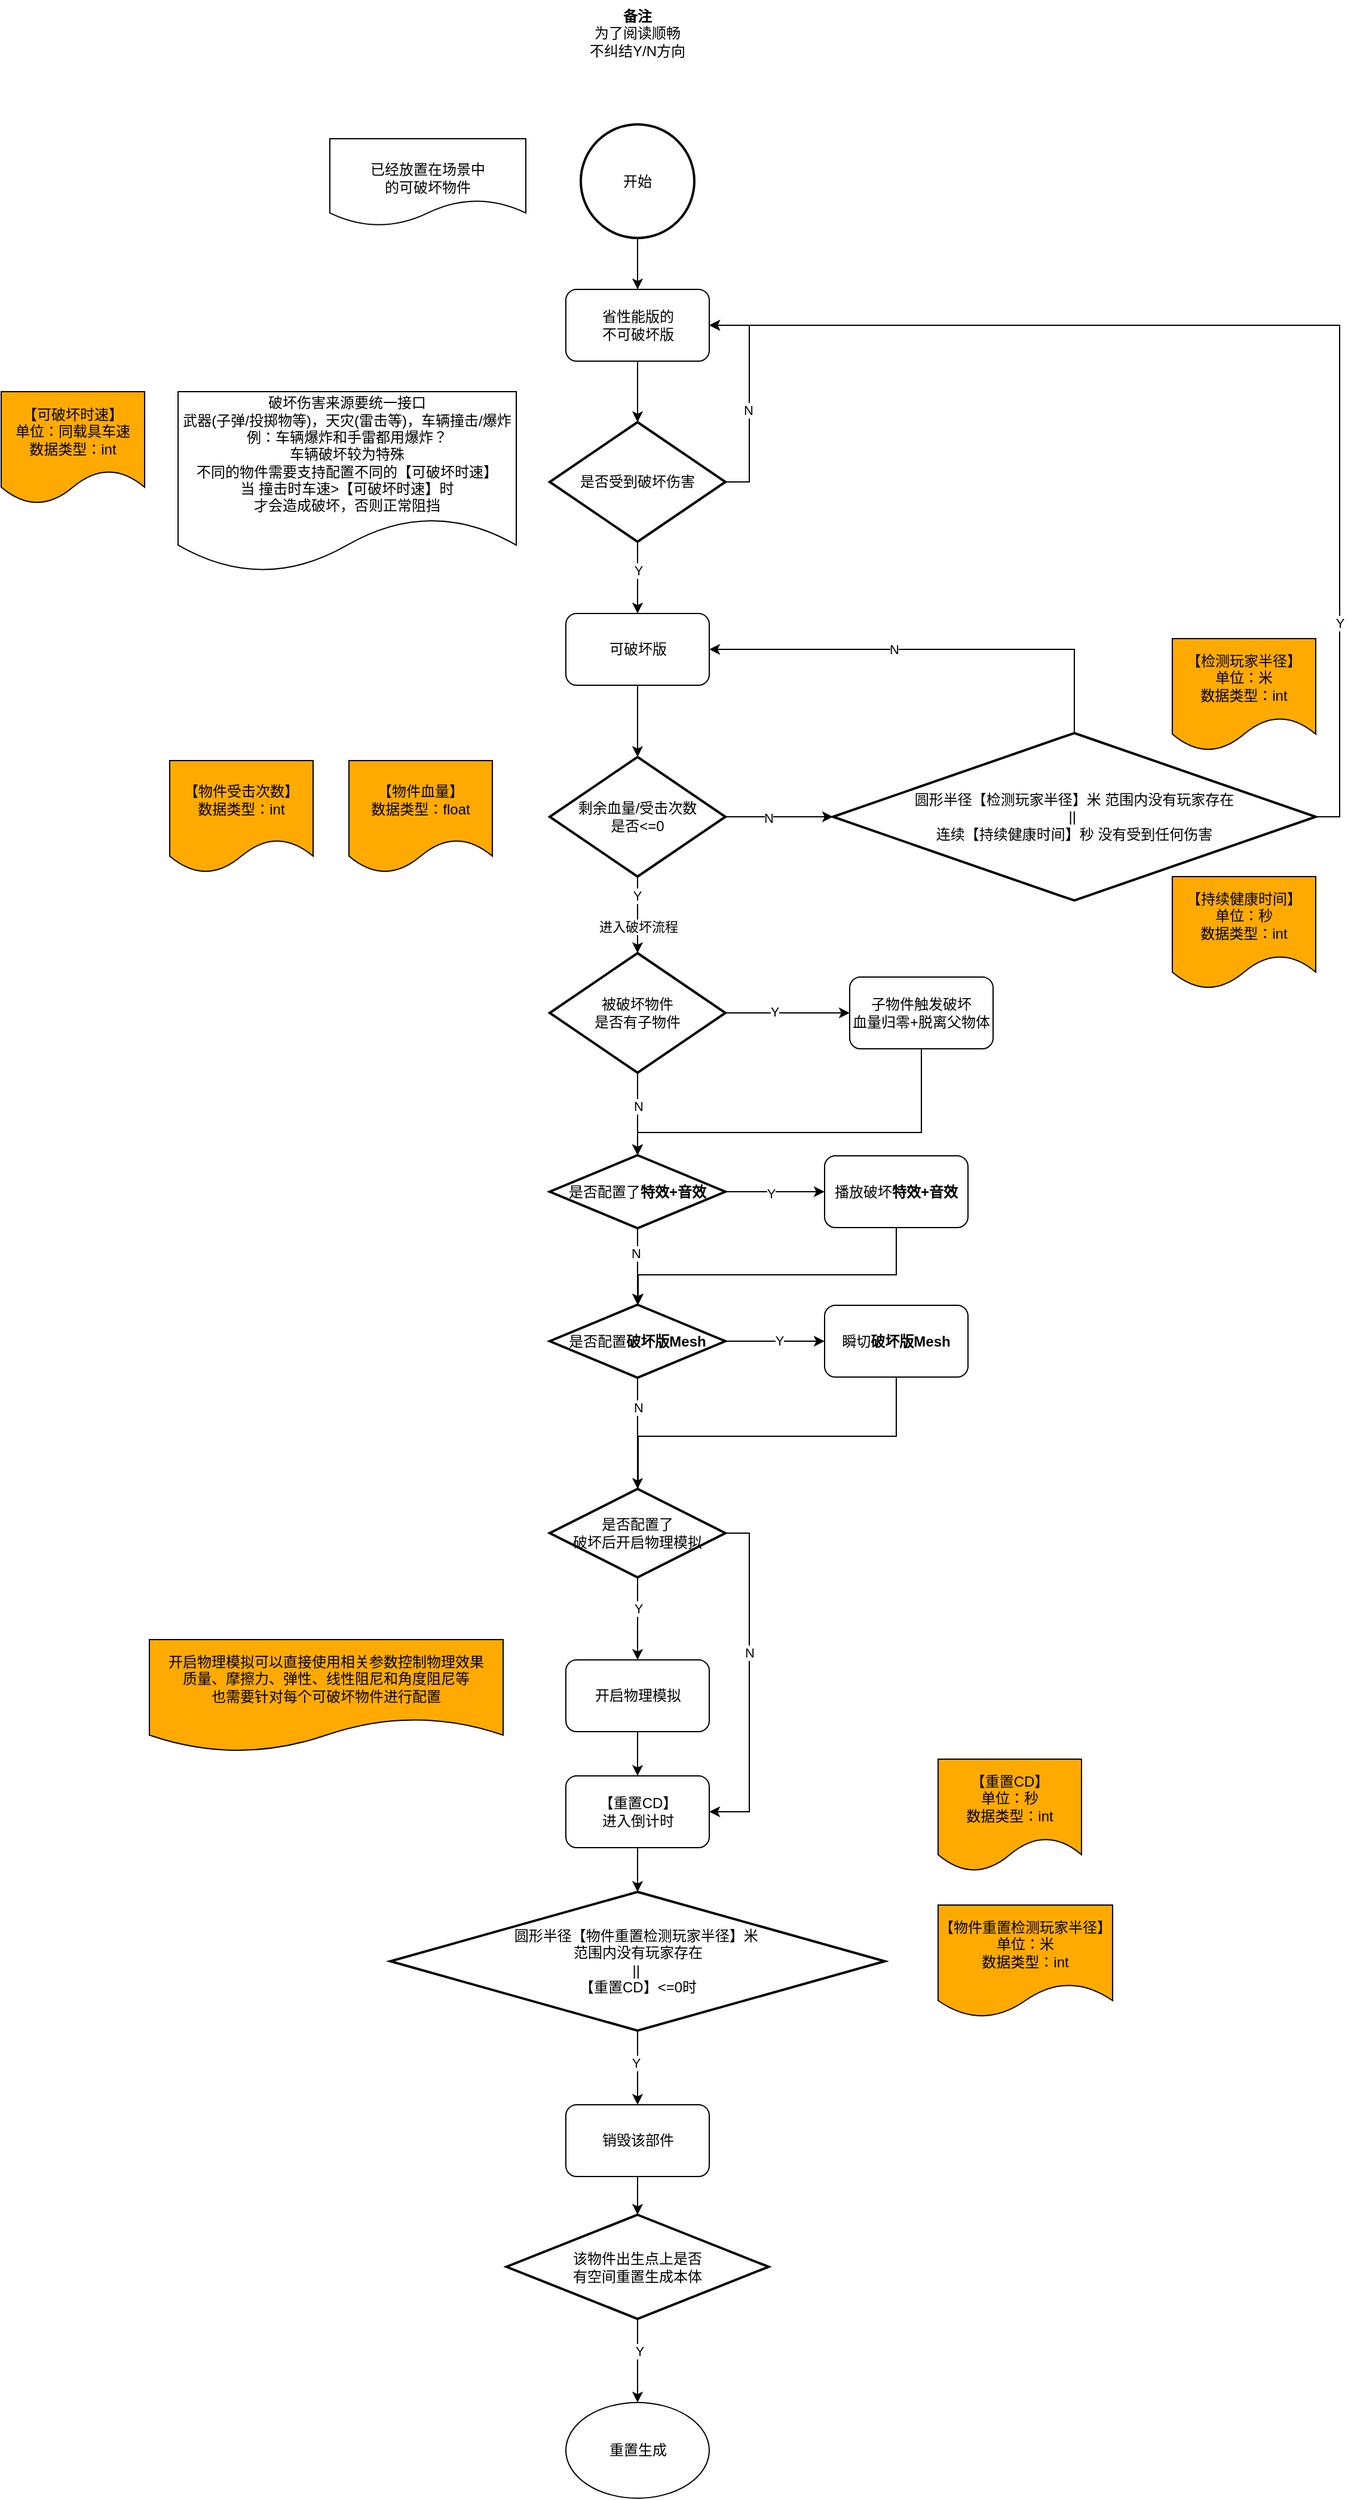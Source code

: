 <mxfile version="24.9.1">
  <diagram name="第 1 页" id="Va7lesuhmlkd4zRvfCV4">
    <mxGraphModel dx="2840" dy="1292" grid="0" gridSize="10" guides="1" tooltips="1" connect="1" arrows="1" fold="1" page="0" pageScale="1" pageWidth="827" pageHeight="1169" math="0" shadow="0">
      <root>
        <mxCell id="0" />
        <mxCell id="1" parent="0" />
        <mxCell id="n4h6cx65gVVSt2BHoM08-6" value="" style="edgeStyle=orthogonalEdgeStyle;rounded=0;orthogonalLoop=1;jettySize=auto;html=1;" parent="1" source="n4h6cx65gVVSt2BHoM08-3" target="n4h6cx65gVVSt2BHoM08-5" edge="1">
          <mxGeometry relative="1" as="geometry" />
        </mxCell>
        <mxCell id="n4h6cx65gVVSt2BHoM08-3" value="&lt;div&gt;&lt;span style=&quot;background-color: initial;&quot;&gt;开始&lt;/span&gt;&lt;/div&gt;" style="strokeWidth=2;html=1;shape=mxgraph.flowchart.start_2;whiteSpace=wrap;" parent="1" vertex="1">
          <mxGeometry x="184" y="147" width="95" height="95" as="geometry" />
        </mxCell>
        <mxCell id="n4h6cx65gVVSt2BHoM08-8" style="edgeStyle=orthogonalEdgeStyle;rounded=0;orthogonalLoop=1;jettySize=auto;html=1;exitX=1;exitY=0.5;exitDx=0;exitDy=0;exitPerimeter=0;entryX=1;entryY=0.5;entryDx=0;entryDy=0;" parent="1" source="n4h6cx65gVVSt2BHoM08-4" target="n4h6cx65gVVSt2BHoM08-5" edge="1">
          <mxGeometry relative="1" as="geometry" />
        </mxCell>
        <mxCell id="n4h6cx65gVVSt2BHoM08-9" value="N" style="edgeLabel;html=1;align=center;verticalAlign=middle;resizable=0;points=[];" parent="n4h6cx65gVVSt2BHoM08-8" vertex="1" connectable="0">
          <mxGeometry x="-0.165" y="-2" relative="1" as="geometry">
            <mxPoint x="-3" y="-3" as="offset" />
          </mxGeometry>
        </mxCell>
        <mxCell id="n4h6cx65gVVSt2BHoM08-4" value="是否受到破坏伤害" style="strokeWidth=2;html=1;shape=mxgraph.flowchart.decision;whiteSpace=wrap;" parent="1" vertex="1">
          <mxGeometry x="158" y="396" width="147" height="100" as="geometry" />
        </mxCell>
        <mxCell id="n4h6cx65gVVSt2BHoM08-5" value="省性能版的&lt;div&gt;不可破坏版&lt;/div&gt;" style="rounded=1;whiteSpace=wrap;html=1;" parent="1" vertex="1">
          <mxGeometry x="171.5" y="285" width="120" height="60" as="geometry" />
        </mxCell>
        <mxCell id="n4h6cx65gVVSt2BHoM08-7" style="edgeStyle=orthogonalEdgeStyle;rounded=0;orthogonalLoop=1;jettySize=auto;html=1;exitX=0.5;exitY=1;exitDx=0;exitDy=0;entryX=0.5;entryY=0;entryDx=0;entryDy=0;entryPerimeter=0;" parent="1" source="n4h6cx65gVVSt2BHoM08-5" target="n4h6cx65gVVSt2BHoM08-4" edge="1">
          <mxGeometry relative="1" as="geometry" />
        </mxCell>
        <mxCell id="n4h6cx65gVVSt2BHoM08-10" value="&lt;div&gt;破坏伤害来源要统一接口&lt;/div&gt;&lt;div&gt;武器(子弹/投掷物等)，天灾(雷击等)，车辆撞击/爆炸&lt;/div&gt;&lt;div&gt;例：车辆爆炸和手雷都用爆炸？&lt;/div&gt;车辆破坏较为特殊&lt;div&gt;不同的物件需要支持配置不同的【可破坏时速】&lt;/div&gt;&lt;div&gt;当 撞击时车速&amp;gt;&lt;span style=&quot;background-color: initial;&quot;&gt;【可破坏&lt;/span&gt;时速&lt;span style=&quot;background-color: initial;&quot;&gt;】&lt;/span&gt;时&lt;/div&gt;&lt;div&gt;才会造成破坏，否则正常阻挡&lt;/div&gt;" style="shape=document;whiteSpace=wrap;html=1;boundedLbl=1;" parent="1" vertex="1">
          <mxGeometry x="-153" y="370.5" width="283" height="151" as="geometry" />
        </mxCell>
        <mxCell id="n4h6cx65gVVSt2BHoM08-12" value="&lt;br&gt;&lt;div style=&quot;forced-color-adjust: none; color: rgb(0, 0, 0); font-family: Helvetica; font-size: 12px; font-style: normal; font-variant-ligatures: normal; font-variant-caps: normal; font-weight: 400; letter-spacing: normal; orphans: 2; text-indent: 0px; text-transform: none; widows: 2; word-spacing: 0px; -webkit-text-stroke-width: 0px; white-space: normal; text-decoration-thickness: initial; text-decoration-style: initial; text-decoration-color: initial; text-align: center; background-color: rgb(255, 255, 255);&quot;&gt;已经放置在场景中&lt;/div&gt;&lt;div style=&quot;forced-color-adjust: none; color: rgb(0, 0, 0); font-family: Helvetica; font-size: 12px; font-style: normal; font-variant-ligatures: normal; font-variant-caps: normal; font-weight: 400; letter-spacing: normal; orphans: 2; text-indent: 0px; text-transform: none; widows: 2; word-spacing: 0px; -webkit-text-stroke-width: 0px; white-space: normal; text-decoration-thickness: initial; text-decoration-style: initial; text-decoration-color: initial; text-align: center; background-color: rgb(255, 255, 255);&quot;&gt;的可破坏物件&lt;/div&gt;" style="shape=document;whiteSpace=wrap;html=1;boundedLbl=1;" parent="1" vertex="1">
          <mxGeometry x="-26" y="159" width="164" height="73" as="geometry" />
        </mxCell>
        <mxCell id="n4h6cx65gVVSt2BHoM08-18" style="edgeStyle=orthogonalEdgeStyle;rounded=0;orthogonalLoop=1;jettySize=auto;html=1;exitX=0.5;exitY=1;exitDx=0;exitDy=0;exitPerimeter=0;entryX=0.5;entryY=0;entryDx=0;entryDy=0;" parent="1" source="n4h6cx65gVVSt2BHoM08-13" edge="1">
          <mxGeometry relative="1" as="geometry">
            <mxPoint x="231.5" y="840" as="targetPoint" />
          </mxGeometry>
        </mxCell>
        <mxCell id="n4h6cx65gVVSt2BHoM08-19" value="进入破坏流程" style="edgeLabel;html=1;align=center;verticalAlign=middle;resizable=0;points=[];" parent="n4h6cx65gVVSt2BHoM08-18" vertex="1" connectable="0">
          <mxGeometry x="-0.156" y="-1" relative="1" as="geometry">
            <mxPoint x="1" y="15" as="offset" />
          </mxGeometry>
        </mxCell>
        <mxCell id="n4h6cx65gVVSt2BHoM08-23" value="Y" style="edgeLabel;html=1;align=center;verticalAlign=middle;resizable=0;points=[];" parent="n4h6cx65gVVSt2BHoM08-18" vertex="1" connectable="0">
          <mxGeometry x="-0.521" y="-1" relative="1" as="geometry">
            <mxPoint as="offset" />
          </mxGeometry>
        </mxCell>
        <mxCell id="n4h6cx65gVVSt2BHoM08-20" style="edgeStyle=orthogonalEdgeStyle;rounded=0;orthogonalLoop=1;jettySize=auto;html=1;exitX=1;exitY=0.5;exitDx=0;exitDy=0;exitPerimeter=0;entryX=0;entryY=0.5;entryDx=0;entryDy=0;entryPerimeter=0;" parent="1" source="n4h6cx65gVVSt2BHoM08-13" target="n4h6cx65gVVSt2BHoM08-28" edge="1">
          <mxGeometry relative="1" as="geometry">
            <Array as="points">
              <mxPoint x="375" y="726" />
              <mxPoint x="375" y="726" />
            </Array>
          </mxGeometry>
        </mxCell>
        <mxCell id="n4h6cx65gVVSt2BHoM08-21" value="N" style="edgeLabel;html=1;align=center;verticalAlign=middle;resizable=0;points=[];" parent="n4h6cx65gVVSt2BHoM08-20" vertex="1" connectable="0">
          <mxGeometry x="-0.205" y="-1" relative="1" as="geometry">
            <mxPoint as="offset" />
          </mxGeometry>
        </mxCell>
        <mxCell id="n4h6cx65gVVSt2BHoM08-13" value="剩余血量/受击次数&lt;div&gt;是否&amp;lt;=0&lt;/div&gt;" style="strokeWidth=2;html=1;shape=mxgraph.flowchart.decision;whiteSpace=wrap;" parent="1" vertex="1">
          <mxGeometry x="158" y="676" width="147" height="100" as="geometry" />
        </mxCell>
        <mxCell id="n4h6cx65gVVSt2BHoM08-14" style="edgeStyle=orthogonalEdgeStyle;rounded=0;orthogonalLoop=1;jettySize=auto;html=1;exitX=0.5;exitY=1;exitDx=0;exitDy=0;exitPerimeter=0;entryX=0.5;entryY=0;entryDx=0;entryDy=0;entryPerimeter=0;" parent="1" source="n4h6cx65gVVSt2BHoM08-24" target="n4h6cx65gVVSt2BHoM08-13" edge="1">
          <mxGeometry relative="1" as="geometry" />
        </mxCell>
        <mxCell id="uieIQEx0IR_x6s4_1cCk-11" style="edgeStyle=orthogonalEdgeStyle;rounded=0;orthogonalLoop=1;jettySize=auto;html=1;exitX=1;exitY=0.5;exitDx=0;exitDy=0;exitPerimeter=0;" parent="1" source="n4h6cx65gVVSt2BHoM08-16" target="uieIQEx0IR_x6s4_1cCk-10" edge="1">
          <mxGeometry relative="1" as="geometry" />
        </mxCell>
        <mxCell id="uieIQEx0IR_x6s4_1cCk-12" value="Y" style="edgeLabel;html=1;align=center;verticalAlign=middle;resizable=0;points=[];" parent="uieIQEx0IR_x6s4_1cCk-11" vertex="1" connectable="0">
          <mxGeometry x="-0.221" y="1" relative="1" as="geometry">
            <mxPoint as="offset" />
          </mxGeometry>
        </mxCell>
        <mxCell id="uieIQEx0IR_x6s4_1cCk-15" style="edgeStyle=orthogonalEdgeStyle;rounded=0;orthogonalLoop=1;jettySize=auto;html=1;exitX=0.5;exitY=1;exitDx=0;exitDy=0;exitPerimeter=0;entryX=0.5;entryY=0;entryDx=0;entryDy=0;entryPerimeter=0;" parent="1" source="n4h6cx65gVVSt2BHoM08-16" target="uieIQEx0IR_x6s4_1cCk-18" edge="1">
          <mxGeometry relative="1" as="geometry">
            <mxPoint x="231.5" y="1038" as="targetPoint" />
          </mxGeometry>
        </mxCell>
        <mxCell id="uieIQEx0IR_x6s4_1cCk-17" value="N" style="edgeLabel;html=1;align=center;verticalAlign=middle;resizable=0;points=[];" parent="uieIQEx0IR_x6s4_1cCk-15" vertex="1" connectable="0">
          <mxGeometry x="-0.187" relative="1" as="geometry">
            <mxPoint as="offset" />
          </mxGeometry>
        </mxCell>
        <mxCell id="n4h6cx65gVVSt2BHoM08-16" value="被破坏物件&lt;div&gt;是否有子物件&lt;/div&gt;" style="strokeWidth=2;html=1;shape=mxgraph.flowchart.decision;whiteSpace=wrap;" parent="1" vertex="1">
          <mxGeometry x="158" y="840" width="147" height="100" as="geometry" />
        </mxCell>
        <mxCell id="n4h6cx65gVVSt2BHoM08-25" value="" style="edgeStyle=orthogonalEdgeStyle;rounded=0;orthogonalLoop=1;jettySize=auto;html=1;exitX=0.5;exitY=1;exitDx=0;exitDy=0;exitPerimeter=0;entryX=0.5;entryY=0;entryDx=0;entryDy=0;entryPerimeter=0;" parent="1" source="n4h6cx65gVVSt2BHoM08-4" target="n4h6cx65gVVSt2BHoM08-24" edge="1">
          <mxGeometry relative="1" as="geometry">
            <mxPoint x="232" y="496" as="sourcePoint" />
            <mxPoint x="232" y="676" as="targetPoint" />
          </mxGeometry>
        </mxCell>
        <mxCell id="n4h6cx65gVVSt2BHoM08-26" value="Y" style="edgeLabel;html=1;align=center;verticalAlign=middle;resizable=0;points=[];" parent="n4h6cx65gVVSt2BHoM08-25" vertex="1" connectable="0">
          <mxGeometry x="-0.286" y="-3" relative="1" as="geometry">
            <mxPoint x="3" y="2" as="offset" />
          </mxGeometry>
        </mxCell>
        <mxCell id="n4h6cx65gVVSt2BHoM08-24" value="可破坏版" style="rounded=1;whiteSpace=wrap;html=1;" parent="1" vertex="1">
          <mxGeometry x="171.5" y="556" width="120" height="60" as="geometry" />
        </mxCell>
        <mxCell id="n4h6cx65gVVSt2BHoM08-29" style="edgeStyle=orthogonalEdgeStyle;rounded=0;orthogonalLoop=1;jettySize=auto;html=1;exitX=1;exitY=0.5;exitDx=0;exitDy=0;exitPerimeter=0;entryX=1;entryY=0.5;entryDx=0;entryDy=0;" parent="1" source="n4h6cx65gVVSt2BHoM08-28" target="n4h6cx65gVVSt2BHoM08-5" edge="1">
          <mxGeometry relative="1" as="geometry" />
        </mxCell>
        <mxCell id="uieIQEx0IR_x6s4_1cCk-6" value="Y" style="edgeLabel;html=1;align=center;verticalAlign=middle;resizable=0;points=[];" parent="n4h6cx65gVVSt2BHoM08-29" vertex="1" connectable="0">
          <mxGeometry x="-0.622" y="-2" relative="1" as="geometry">
            <mxPoint x="-2" y="-1" as="offset" />
          </mxGeometry>
        </mxCell>
        <mxCell id="uieIQEx0IR_x6s4_1cCk-8" style="edgeStyle=orthogonalEdgeStyle;rounded=0;orthogonalLoop=1;jettySize=auto;html=1;exitX=0.5;exitY=0;exitDx=0;exitDy=0;exitPerimeter=0;entryX=1;entryY=0.5;entryDx=0;entryDy=0;" parent="1" source="n4h6cx65gVVSt2BHoM08-28" target="n4h6cx65gVVSt2BHoM08-24" edge="1">
          <mxGeometry relative="1" as="geometry" />
        </mxCell>
        <mxCell id="uieIQEx0IR_x6s4_1cCk-9" value="N" style="edgeLabel;html=1;align=center;verticalAlign=middle;resizable=0;points=[];" parent="uieIQEx0IR_x6s4_1cCk-8" vertex="1" connectable="0">
          <mxGeometry x="0.104" y="2" relative="1" as="geometry">
            <mxPoint x="-14" y="-2" as="offset" />
          </mxGeometry>
        </mxCell>
        <mxCell id="n4h6cx65gVVSt2BHoM08-28" value="圆形半径【检测玩家半径】米 范围内没有玩家存在&lt;div&gt;&lt;span style=&quot;background-color: initial;&quot;&gt;||&amp;nbsp;&lt;/span&gt;&lt;div&gt;连续【持续健康时间】秒 没有受到任何伤害&lt;/div&gt;&lt;/div&gt;" style="strokeWidth=2;html=1;shape=mxgraph.flowchart.decision;whiteSpace=wrap;" parent="1" vertex="1">
          <mxGeometry x="395" y="656" width="404" height="140" as="geometry" />
        </mxCell>
        <mxCell id="uieIQEx0IR_x6s4_1cCk-2" value="【可破坏时速】&lt;div&gt;单位：同载具车速&lt;/div&gt;&lt;div&gt;数据类型：int&lt;/div&gt;" style="shape=document;whiteSpace=wrap;html=1;boundedLbl=1;fillColor=#FFAA00;strokeColor=#000000;" parent="1" vertex="1">
          <mxGeometry x="-301" y="370.5" width="120" height="94" as="geometry" />
        </mxCell>
        <mxCell id="uieIQEx0IR_x6s4_1cCk-3" value="【检测玩家半径】&lt;div&gt;单位：米&lt;/div&gt;&lt;div&gt;数据类型：int&lt;/div&gt;" style="shape=document;whiteSpace=wrap;html=1;boundedLbl=1;fillColor=#FFAA00;strokeColor=#000000;" parent="1" vertex="1">
          <mxGeometry x="679" y="577" width="120" height="94" as="geometry" />
        </mxCell>
        <mxCell id="uieIQEx0IR_x6s4_1cCk-4" value="【持续健康时间】&lt;div&gt;单位：秒&lt;/div&gt;&lt;div&gt;数据类型：int&lt;/div&gt;" style="shape=document;whiteSpace=wrap;html=1;boundedLbl=1;fillColor=#FFAA00;strokeColor=#000000;" parent="1" vertex="1">
          <mxGeometry x="679" y="776" width="120" height="94" as="geometry" />
        </mxCell>
        <mxCell id="uieIQEx0IR_x6s4_1cCk-7" value="&lt;div&gt;&lt;b style=&quot;background-color: initial;&quot;&gt;备注&lt;/b&gt;&lt;/div&gt;为了阅读顺畅&lt;div&gt;不纠结Y/N方向&lt;/div&gt;" style="text;html=1;align=center;verticalAlign=middle;whiteSpace=wrap;rounded=0;" parent="1" vertex="1">
          <mxGeometry x="166" y="43" width="131" height="56" as="geometry" />
        </mxCell>
        <mxCell id="uieIQEx0IR_x6s4_1cCk-10" value="子物件&lt;span style=&quot;background-color: initial;&quot;&gt;触发破坏&lt;/span&gt;&lt;div&gt;&lt;div&gt;血量归零+脱离父物体&lt;/div&gt;&lt;/div&gt;" style="rounded=1;whiteSpace=wrap;html=1;" parent="1" vertex="1">
          <mxGeometry x="409" y="860" width="120" height="60" as="geometry" />
        </mxCell>
        <mxCell id="uieIQEx0IR_x6s4_1cCk-13" value="【物件血量】&lt;div&gt;数据类型：float&lt;/div&gt;" style="shape=document;whiteSpace=wrap;html=1;boundedLbl=1;fillColor=#FFAA00;strokeColor=#000000;" parent="1" vertex="1">
          <mxGeometry x="-10" y="679" width="120" height="94" as="geometry" />
        </mxCell>
        <mxCell id="uieIQEx0IR_x6s4_1cCk-14" value="【物件受击次数】&lt;div&gt;数据类型：int&lt;/div&gt;" style="shape=document;whiteSpace=wrap;html=1;boundedLbl=1;fillColor=#FFAA00;strokeColor=#000000;" parent="1" vertex="1">
          <mxGeometry x="-160" y="679" width="120" height="94" as="geometry" />
        </mxCell>
        <mxCell id="uieIQEx0IR_x6s4_1cCk-21" style="edgeStyle=orthogonalEdgeStyle;rounded=0;orthogonalLoop=1;jettySize=auto;html=1;exitX=1;exitY=0.5;exitDx=0;exitDy=0;exitPerimeter=0;" parent="1" source="uieIQEx0IR_x6s4_1cCk-18" target="uieIQEx0IR_x6s4_1cCk-19" edge="1">
          <mxGeometry relative="1" as="geometry" />
        </mxCell>
        <mxCell id="uieIQEx0IR_x6s4_1cCk-22" value="Y" style="edgeLabel;html=1;align=center;verticalAlign=middle;resizable=0;points=[];" parent="uieIQEx0IR_x6s4_1cCk-21" vertex="1" connectable="0">
          <mxGeometry x="-0.092" y="-1" relative="1" as="geometry">
            <mxPoint as="offset" />
          </mxGeometry>
        </mxCell>
        <mxCell id="uieIQEx0IR_x6s4_1cCk-18" value="是否配置了&lt;b&gt;特效+音效&lt;/b&gt;" style="strokeWidth=2;html=1;shape=mxgraph.flowchart.decision;whiteSpace=wrap;" parent="1" vertex="1">
          <mxGeometry x="158" y="1009" width="147" height="61" as="geometry" />
        </mxCell>
        <mxCell id="uieIQEx0IR_x6s4_1cCk-25" style="edgeStyle=orthogonalEdgeStyle;rounded=0;orthogonalLoop=1;jettySize=auto;html=1;exitX=0.5;exitY=1;exitDx=0;exitDy=0;" parent="1" source="uieIQEx0IR_x6s4_1cCk-19" target="uieIQEx0IR_x6s4_1cCk-23" edge="1">
          <mxGeometry relative="1" as="geometry">
            <Array as="points">
              <mxPoint x="448" y="1109" />
              <mxPoint x="232" y="1109" />
            </Array>
          </mxGeometry>
        </mxCell>
        <mxCell id="uieIQEx0IR_x6s4_1cCk-19" value="播放破坏&lt;b&gt;特效+音效&lt;/b&gt;" style="rounded=1;whiteSpace=wrap;html=1;" parent="1" vertex="1">
          <mxGeometry x="388" y="1009.5" width="120" height="60" as="geometry" />
        </mxCell>
        <mxCell id="uieIQEx0IR_x6s4_1cCk-20" style="edgeStyle=orthogonalEdgeStyle;rounded=0;orthogonalLoop=1;jettySize=auto;html=1;exitX=0.5;exitY=1;exitDx=0;exitDy=0;entryX=0.5;entryY=0;entryDx=0;entryDy=0;entryPerimeter=0;" parent="1" source="uieIQEx0IR_x6s4_1cCk-10" target="uieIQEx0IR_x6s4_1cCk-18" edge="1">
          <mxGeometry relative="1" as="geometry">
            <Array as="points">
              <mxPoint x="469" y="990" />
              <mxPoint x="232" y="990" />
            </Array>
          </mxGeometry>
        </mxCell>
        <mxCell id="uieIQEx0IR_x6s4_1cCk-27" style="edgeStyle=orthogonalEdgeStyle;rounded=0;orthogonalLoop=1;jettySize=auto;html=1;exitX=1;exitY=0.5;exitDx=0;exitDy=0;exitPerimeter=0;entryX=0;entryY=0.5;entryDx=0;entryDy=0;" parent="1" source="uieIQEx0IR_x6s4_1cCk-23" target="uieIQEx0IR_x6s4_1cCk-26" edge="1">
          <mxGeometry relative="1" as="geometry" />
        </mxCell>
        <mxCell id="uieIQEx0IR_x6s4_1cCk-28" value="Y" style="edgeLabel;html=1;align=center;verticalAlign=middle;resizable=0;points=[];" parent="uieIQEx0IR_x6s4_1cCk-27" vertex="1" connectable="0">
          <mxGeometry x="0.079" y="1" relative="1" as="geometry">
            <mxPoint as="offset" />
          </mxGeometry>
        </mxCell>
        <mxCell id="uieIQEx0IR_x6s4_1cCk-33" style="edgeStyle=orthogonalEdgeStyle;rounded=0;orthogonalLoop=1;jettySize=auto;html=1;exitX=0.5;exitY=1;exitDx=0;exitDy=0;exitPerimeter=0;entryX=0.5;entryY=0;entryDx=0;entryDy=0;entryPerimeter=0;" parent="1" source="uieIQEx0IR_x6s4_1cCk-23" target="oLO6XefpnPQaETvgJI7x-1" edge="1">
          <mxGeometry relative="1" as="geometry" />
        </mxCell>
        <mxCell id="uieIQEx0IR_x6s4_1cCk-37" value="N" style="edgeLabel;html=1;align=center;verticalAlign=middle;resizable=0;points=[];" parent="uieIQEx0IR_x6s4_1cCk-33" vertex="1" connectable="0">
          <mxGeometry x="-0.571" y="1" relative="1" as="geometry">
            <mxPoint x="-1" y="5" as="offset" />
          </mxGeometry>
        </mxCell>
        <mxCell id="uieIQEx0IR_x6s4_1cCk-23" value="是否配置&lt;b&gt;破坏版Mesh&lt;/b&gt;" style="strokeWidth=2;html=1;shape=mxgraph.flowchart.decision;whiteSpace=wrap;" parent="1" vertex="1">
          <mxGeometry x="158" y="1134" width="147" height="61" as="geometry" />
        </mxCell>
        <mxCell id="uieIQEx0IR_x6s4_1cCk-24" style="edgeStyle=orthogonalEdgeStyle;rounded=0;orthogonalLoop=1;jettySize=auto;html=1;exitX=0.5;exitY=1;exitDx=0;exitDy=0;exitPerimeter=0;entryX=0.5;entryY=0;entryDx=0;entryDy=0;entryPerimeter=0;" parent="1" source="uieIQEx0IR_x6s4_1cCk-18" target="uieIQEx0IR_x6s4_1cCk-23" edge="1">
          <mxGeometry relative="1" as="geometry" />
        </mxCell>
        <mxCell id="uieIQEx0IR_x6s4_1cCk-31" value="N" style="edgeLabel;html=1;align=center;verticalAlign=middle;resizable=0;points=[];" parent="uieIQEx0IR_x6s4_1cCk-24" vertex="1" connectable="0">
          <mxGeometry x="-0.349" y="-2" relative="1" as="geometry">
            <mxPoint as="offset" />
          </mxGeometry>
        </mxCell>
        <mxCell id="uieIQEx0IR_x6s4_1cCk-36" style="edgeStyle=orthogonalEdgeStyle;rounded=0;orthogonalLoop=1;jettySize=auto;html=1;exitX=0.5;exitY=1;exitDx=0;exitDy=0;entryX=0.5;entryY=0;entryDx=0;entryDy=0;entryPerimeter=0;" parent="1" source="uieIQEx0IR_x6s4_1cCk-26" target="oLO6XefpnPQaETvgJI7x-1" edge="1">
          <mxGeometry relative="1" as="geometry">
            <Array as="points">
              <mxPoint x="448" y="1244" />
              <mxPoint x="232" y="1244" />
              <mxPoint x="232" y="1302" />
            </Array>
          </mxGeometry>
        </mxCell>
        <mxCell id="uieIQEx0IR_x6s4_1cCk-26" value="瞬切&lt;b&gt;破坏版Mesh&lt;/b&gt;" style="rounded=1;whiteSpace=wrap;html=1;" parent="1" vertex="1">
          <mxGeometry x="388" y="1134.5" width="120" height="60" as="geometry" />
        </mxCell>
        <mxCell id="uieIQEx0IR_x6s4_1cCk-32" value="开启物理模拟" style="rounded=1;whiteSpace=wrap;html=1;" parent="1" vertex="1">
          <mxGeometry x="171.5" y="1431" width="120" height="60" as="geometry" />
        </mxCell>
        <mxCell id="uieIQEx0IR_x6s4_1cCk-34" value="开启物理模拟可以直接使用相关参数控制物理效果&lt;div&gt;质量、摩擦力、弹性、线性阻尼和角度阻尼等&lt;/div&gt;&lt;div&gt;也需要针对每个可破坏物件进行配置&lt;/div&gt;" style="shape=document;whiteSpace=wrap;html=1;boundedLbl=1;fillColor=#FFAA00;strokeColor=#000000;" parent="1" vertex="1">
          <mxGeometry x="-177" y="1414" width="296" height="94" as="geometry" />
        </mxCell>
        <mxCell id="uieIQEx0IR_x6s4_1cCk-46" style="edgeStyle=orthogonalEdgeStyle;rounded=0;orthogonalLoop=1;jettySize=auto;html=1;exitX=0.5;exitY=1;exitDx=0;exitDy=0;exitPerimeter=0;entryX=0.5;entryY=0;entryDx=0;entryDy=0;" parent="1" source="uieIQEx0IR_x6s4_1cCk-35" target="uieIQEx0IR_x6s4_1cCk-45" edge="1">
          <mxGeometry relative="1" as="geometry" />
        </mxCell>
        <mxCell id="uieIQEx0IR_x6s4_1cCk-48" value="Y" style="edgeLabel;html=1;align=center;verticalAlign=middle;resizable=0;points=[];" parent="uieIQEx0IR_x6s4_1cCk-46" vertex="1" connectable="0">
          <mxGeometry x="-0.138" y="-2" relative="1" as="geometry">
            <mxPoint as="offset" />
          </mxGeometry>
        </mxCell>
        <mxCell id="uieIQEx0IR_x6s4_1cCk-35" value="圆形半径【物件重置检测玩家半径】米&amp;nbsp;&lt;div&gt;范围内没有玩家存在&lt;div&gt;&lt;span style=&quot;background-color: initial;&quot;&gt;||&amp;nbsp;&lt;/span&gt;&lt;div&gt;【重置CD】&amp;lt;=0时&lt;/div&gt;&lt;/div&gt;&lt;/div&gt;" style="strokeWidth=2;html=1;shape=mxgraph.flowchart.decision;whiteSpace=wrap;" parent="1" vertex="1">
          <mxGeometry x="24.63" y="1625" width="413.75" height="116" as="geometry" />
        </mxCell>
        <mxCell id="uieIQEx0IR_x6s4_1cCk-38" style="edgeStyle=orthogonalEdgeStyle;rounded=0;orthogonalLoop=1;jettySize=auto;html=1;exitX=0.5;exitY=1;exitDx=0;exitDy=0;entryX=0.5;entryY=0;entryDx=0;entryDy=0;entryPerimeter=0;" parent="1" source="uieIQEx0IR_x6s4_1cCk-41" target="uieIQEx0IR_x6s4_1cCk-35" edge="1">
          <mxGeometry relative="1" as="geometry" />
        </mxCell>
        <mxCell id="uieIQEx0IR_x6s4_1cCk-39" value="【物件重置检测玩家半径】&lt;div&gt;单位：米&lt;/div&gt;&lt;div&gt;数据类型：int&lt;/div&gt;" style="shape=document;whiteSpace=wrap;html=1;boundedLbl=1;fillColor=#FFAA00;strokeColor=#000000;" parent="1" vertex="1">
          <mxGeometry x="483" y="1636" width="146" height="94" as="geometry" />
        </mxCell>
        <mxCell id="uieIQEx0IR_x6s4_1cCk-40" value="【重置CD】&lt;div&gt;单位：秒&lt;/div&gt;&lt;div&gt;数据类型：int&lt;/div&gt;" style="shape=document;whiteSpace=wrap;html=1;boundedLbl=1;fillColor=#FFAA00;strokeColor=#000000;" parent="1" vertex="1">
          <mxGeometry x="483" y="1514" width="120" height="94" as="geometry" />
        </mxCell>
        <mxCell id="uieIQEx0IR_x6s4_1cCk-42" value="" style="edgeStyle=orthogonalEdgeStyle;rounded=0;orthogonalLoop=1;jettySize=auto;html=1;exitX=0.5;exitY=1;exitDx=0;exitDy=0;entryX=0.5;entryY=0;entryDx=0;entryDy=0;entryPerimeter=0;" parent="1" source="uieIQEx0IR_x6s4_1cCk-32" target="uieIQEx0IR_x6s4_1cCk-41" edge="1">
          <mxGeometry relative="1" as="geometry">
            <mxPoint x="232" y="1491" as="sourcePoint" />
            <mxPoint x="232" y="1641" as="targetPoint" />
          </mxGeometry>
        </mxCell>
        <mxCell id="uieIQEx0IR_x6s4_1cCk-41" value="【重置CD】&lt;div&gt;进入倒计时&lt;/div&gt;" style="rounded=1;whiteSpace=wrap;html=1;" parent="1" vertex="1">
          <mxGeometry x="171.5" y="1528" width="120" height="60" as="geometry" />
        </mxCell>
        <mxCell id="uieIQEx0IR_x6s4_1cCk-45" value="销毁该部件" style="rounded=1;whiteSpace=wrap;html=1;" parent="1" vertex="1">
          <mxGeometry x="171.51" y="1803" width="120" height="60" as="geometry" />
        </mxCell>
        <mxCell id="uieIQEx0IR_x6s4_1cCk-52" style="edgeStyle=orthogonalEdgeStyle;rounded=0;orthogonalLoop=1;jettySize=auto;html=1;exitX=0.5;exitY=1;exitDx=0;exitDy=0;exitPerimeter=0;entryX=0.5;entryY=0;entryDx=0;entryDy=0;" parent="1" source="uieIQEx0IR_x6s4_1cCk-49" target="uieIQEx0IR_x6s4_1cCk-51" edge="1">
          <mxGeometry relative="1" as="geometry" />
        </mxCell>
        <mxCell id="uieIQEx0IR_x6s4_1cCk-53" value="Y" style="edgeLabel;html=1;align=center;verticalAlign=middle;resizable=0;points=[];" parent="uieIQEx0IR_x6s4_1cCk-52" vertex="1" connectable="0">
          <mxGeometry x="-0.246" y="1" relative="1" as="geometry">
            <mxPoint as="offset" />
          </mxGeometry>
        </mxCell>
        <mxCell id="uieIQEx0IR_x6s4_1cCk-49" value="该物件出生点上是否&lt;div&gt;有空间重置生成本体&lt;/div&gt;" style="strokeWidth=2;html=1;shape=mxgraph.flowchart.decision;whiteSpace=wrap;" parent="1" vertex="1">
          <mxGeometry x="121.82" y="1895" width="219.37" height="87" as="geometry" />
        </mxCell>
        <mxCell id="uieIQEx0IR_x6s4_1cCk-50" style="edgeStyle=orthogonalEdgeStyle;rounded=0;orthogonalLoop=1;jettySize=auto;html=1;exitX=0.5;exitY=1;exitDx=0;exitDy=0;entryX=0.5;entryY=0;entryDx=0;entryDy=0;entryPerimeter=0;" parent="1" source="uieIQEx0IR_x6s4_1cCk-45" target="uieIQEx0IR_x6s4_1cCk-49" edge="1">
          <mxGeometry relative="1" as="geometry" />
        </mxCell>
        <mxCell id="uieIQEx0IR_x6s4_1cCk-51" value="重置生成" style="ellipse;whiteSpace=wrap;html=1;" parent="1" vertex="1">
          <mxGeometry x="171.5" y="2052" width="120" height="80" as="geometry" />
        </mxCell>
        <mxCell id="oLO6XefpnPQaETvgJI7x-2" style="edgeStyle=orthogonalEdgeStyle;rounded=0;orthogonalLoop=1;jettySize=auto;html=1;exitX=0.5;exitY=1;exitDx=0;exitDy=0;exitPerimeter=0;" edge="1" parent="1" source="oLO6XefpnPQaETvgJI7x-1" target="uieIQEx0IR_x6s4_1cCk-32">
          <mxGeometry relative="1" as="geometry" />
        </mxCell>
        <mxCell id="oLO6XefpnPQaETvgJI7x-3" value="Y" style="edgeLabel;html=1;align=center;verticalAlign=middle;resizable=0;points=[];" vertex="1" connectable="0" parent="oLO6XefpnPQaETvgJI7x-2">
          <mxGeometry x="-0.248" relative="1" as="geometry">
            <mxPoint as="offset" />
          </mxGeometry>
        </mxCell>
        <mxCell id="oLO6XefpnPQaETvgJI7x-5" style="edgeStyle=orthogonalEdgeStyle;rounded=0;orthogonalLoop=1;jettySize=auto;html=1;exitX=1;exitY=0.5;exitDx=0;exitDy=0;exitPerimeter=0;entryX=1;entryY=0.5;entryDx=0;entryDy=0;" edge="1" parent="1" source="oLO6XefpnPQaETvgJI7x-1" target="uieIQEx0IR_x6s4_1cCk-41">
          <mxGeometry relative="1" as="geometry" />
        </mxCell>
        <mxCell id="oLO6XefpnPQaETvgJI7x-6" value="N" style="edgeLabel;html=1;align=center;verticalAlign=middle;resizable=0;points=[];" vertex="1" connectable="0" parent="oLO6XefpnPQaETvgJI7x-5">
          <mxGeometry x="-0.165" relative="1" as="geometry">
            <mxPoint as="offset" />
          </mxGeometry>
        </mxCell>
        <mxCell id="oLO6XefpnPQaETvgJI7x-1" value="是否配置了&lt;div&gt;破坏后开启物理模拟&lt;/div&gt;" style="strokeWidth=2;html=1;shape=mxgraph.flowchart.decision;whiteSpace=wrap;" vertex="1" parent="1">
          <mxGeometry x="158.01" y="1288" width="147" height="74" as="geometry" />
        </mxCell>
      </root>
    </mxGraphModel>
  </diagram>
</mxfile>
